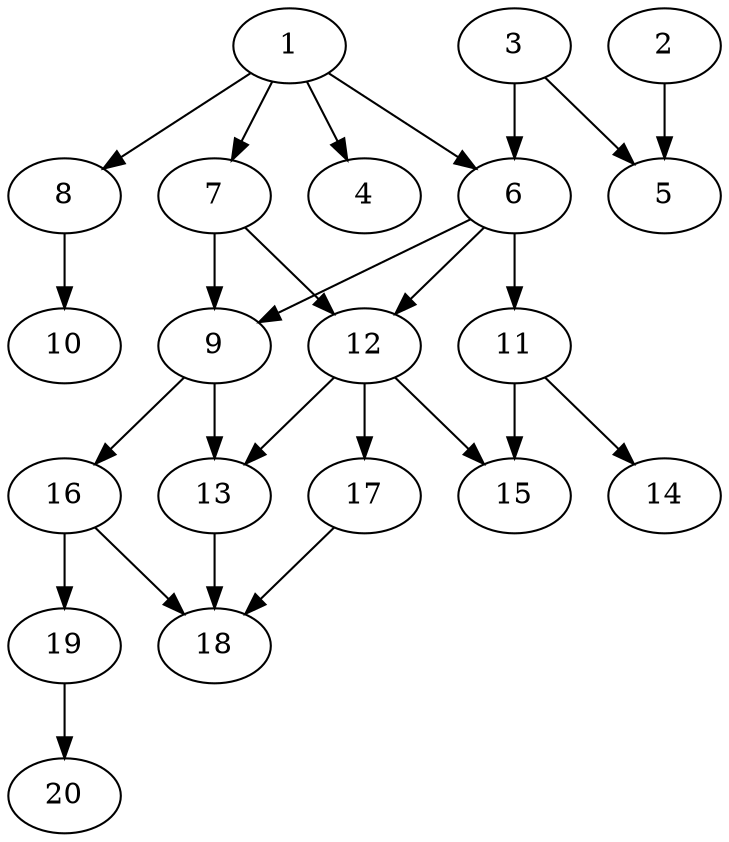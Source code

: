 // DAG automatically generated by daggen at Wed Jul 24 22:10:09 2019
// ./daggen --dot -n 20 --ccr 0.4 --fat 0.5 --regular 0.5 --density 0.5 --mindata 5242880 --maxdata 52428800 
digraph G {
  1 [size="25886720", alpha="0.01", expect_size="10354688"] 
  1 -> 4 [size ="10354688"]
  1 -> 6 [size ="10354688"]
  1 -> 7 [size ="10354688"]
  1 -> 8 [size ="10354688"]
  2 [size="39447040", alpha="0.16", expect_size="15778816"] 
  2 -> 5 [size ="15778816"]
  3 [size="68003840", alpha="0.13", expect_size="27201536"] 
  3 -> 5 [size ="27201536"]
  3 -> 6 [size ="27201536"]
  4 [size="76966400", alpha="0.08", expect_size="30786560"] 
  5 [size="32942080", alpha="0.08", expect_size="13176832"] 
  6 [size="85696000", alpha="0.06", expect_size="34278400"] 
  6 -> 9 [size ="34278400"]
  6 -> 11 [size ="34278400"]
  6 -> 12 [size ="34278400"]
  7 [size="103408640", alpha="0.01", expect_size="41363456"] 
  7 -> 9 [size ="41363456"]
  7 -> 12 [size ="41363456"]
  8 [size="29009920", alpha="0.02", expect_size="11603968"] 
  8 -> 10 [size ="11603968"]
  9 [size="45473280", alpha="0.18", expect_size="18189312"] 
  9 -> 13 [size ="18189312"]
  9 -> 16 [size ="18189312"]
  10 [size="121218560", alpha="0.00", expect_size="48487424"] 
  11 [size="28718080", alpha="0.10", expect_size="11487232"] 
  11 -> 14 [size ="11487232"]
  11 -> 15 [size ="11487232"]
  12 [size="31741440", alpha="0.18", expect_size="12696576"] 
  12 -> 13 [size ="12696576"]
  12 -> 15 [size ="12696576"]
  12 -> 17 [size ="12696576"]
  13 [size="126220800", alpha="0.10", expect_size="50488320"] 
  13 -> 18 [size ="50488320"]
  14 [size="83348480", alpha="0.17", expect_size="33339392"] 
  15 [size="130882560", alpha="0.16", expect_size="52353024"] 
  16 [size="59002880", alpha="0.19", expect_size="23601152"] 
  16 -> 18 [size ="23601152"]
  16 -> 19 [size ="23601152"]
  17 [size="95621120", alpha="0.15", expect_size="38248448"] 
  17 -> 18 [size ="38248448"]
  18 [size="99425280", alpha="0.12", expect_size="39770112"] 
  19 [size="108912640", alpha="0.15", expect_size="43565056"] 
  19 -> 20 [size ="43565056"]
  20 [size="97763840", alpha="0.14", expect_size="39105536"] 
}

